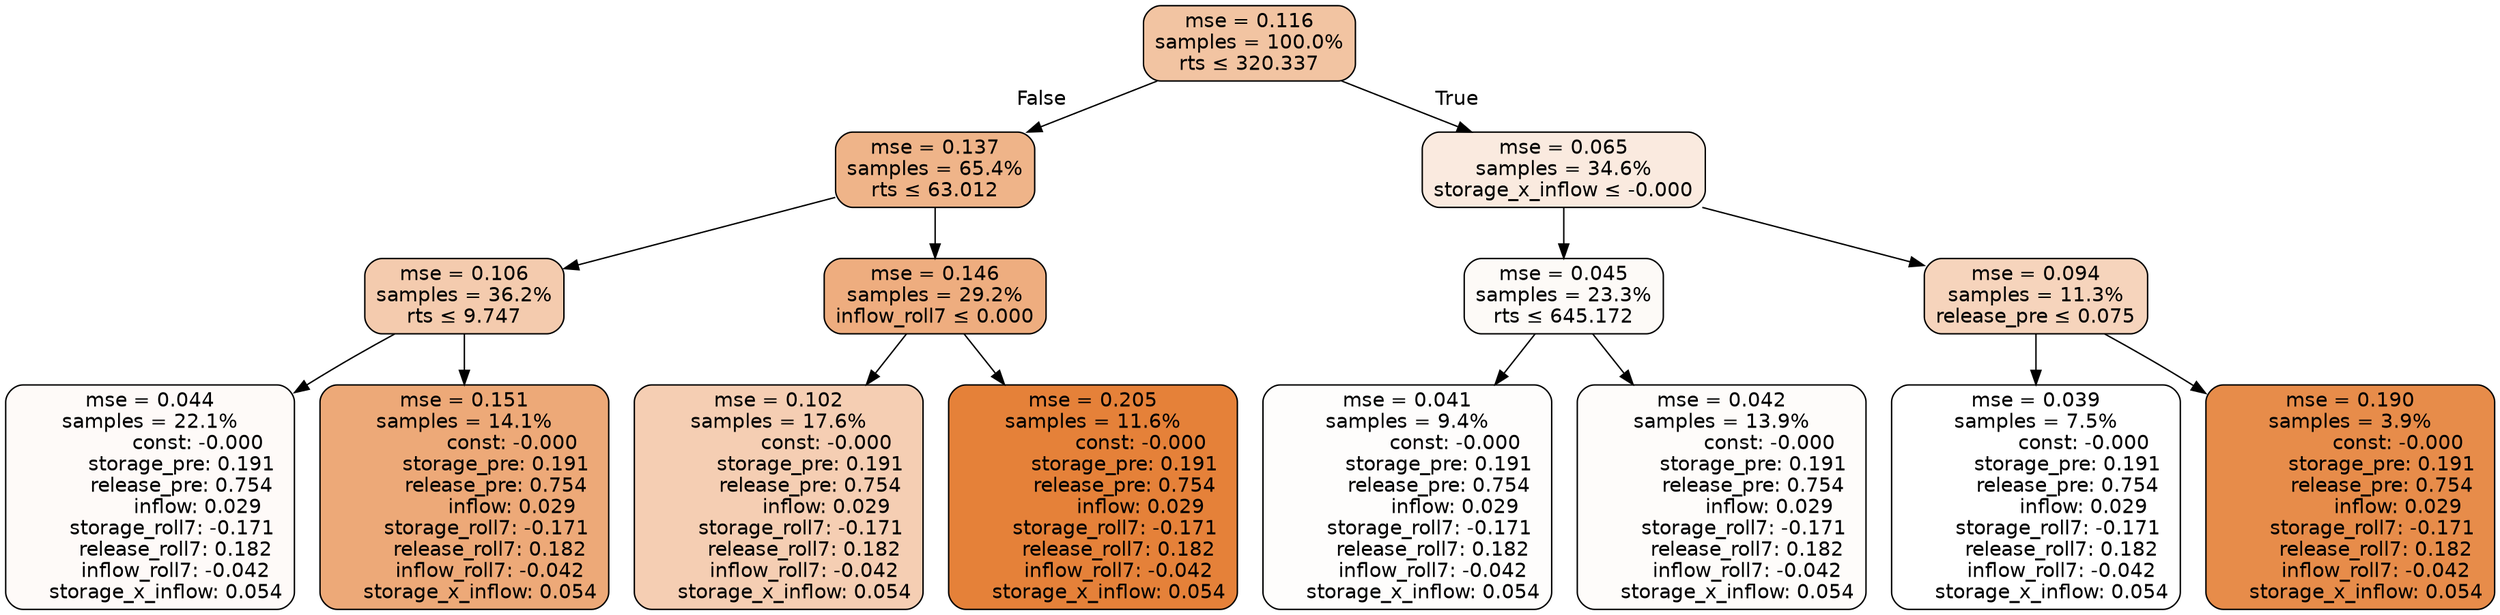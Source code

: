 digraph tree {
node [shape=rectangle, style="filled, rounded", color="black", fontname=helvetica] ;
edge [fontname=helvetica] ;
	"0" [label="mse = 0.116
samples = 100.0%
rts &le; 320.337", fillcolor="#f2c4a2"]
	"1" [label="mse = 0.137
samples = 65.4%
rts &le; 63.012", fillcolor="#efb489"]
	"2" [label="mse = 0.106
samples = 36.2%
rts &le; 9.747", fillcolor="#f4cbae"]
	"3" [label="mse = 0.044
samples = 22.1%
               const: -0.000
          storage_pre: 0.191
          release_pre: 0.754
               inflow: 0.029
       storage_roll7: -0.171
        release_roll7: 0.182
        inflow_roll7: -0.042
     storage_x_inflow: 0.054", fillcolor="#fefaf8"]
	"4" [label="mse = 0.151
samples = 14.1%
               const: -0.000
          storage_pre: 0.191
          release_pre: 0.754
               inflow: 0.029
       storage_roll7: -0.171
        release_roll7: 0.182
        inflow_roll7: -0.042
     storage_x_inflow: 0.054", fillcolor="#eda978"]
	"5" [label="mse = 0.146
samples = 29.2%
inflow_roll7 &le; 0.000", fillcolor="#eead7f"]
	"6" [label="mse = 0.102
samples = 17.6%
               const: -0.000
          storage_pre: 0.191
          release_pre: 0.754
               inflow: 0.029
       storage_roll7: -0.171
        release_roll7: 0.182
        inflow_roll7: -0.042
     storage_x_inflow: 0.054", fillcolor="#f5ceb3"]
	"7" [label="mse = 0.205
samples = 11.6%
               const: -0.000
          storage_pre: 0.191
          release_pre: 0.754
               inflow: 0.029
       storage_roll7: -0.171
        release_roll7: 0.182
        inflow_roll7: -0.042
     storage_x_inflow: 0.054", fillcolor="#e58139"]
	"8" [label="mse = 0.065
samples = 34.6%
storage_x_inflow &le; -0.000", fillcolor="#faeadf"]
	"9" [label="mse = 0.045
samples = 23.3%
rts &le; 645.172", fillcolor="#fdfaf7"]
	"10" [label="mse = 0.041
samples = 9.4%
               const: -0.000
          storage_pre: 0.191
          release_pre: 0.754
               inflow: 0.029
       storage_roll7: -0.171
        release_roll7: 0.182
        inflow_roll7: -0.042
     storage_x_inflow: 0.054", fillcolor="#fefdfc"]
	"11" [label="mse = 0.042
samples = 13.9%
               const: -0.000
          storage_pre: 0.191
          release_pre: 0.754
               inflow: 0.029
       storage_roll7: -0.171
        release_roll7: 0.182
        inflow_roll7: -0.042
     storage_x_inflow: 0.054", fillcolor="#fefcfa"]
	"12" [label="mse = 0.094
samples = 11.3%
release_pre &le; 0.075", fillcolor="#f6d4bc"]
	"13" [label="mse = 0.039
samples = 7.5%
               const: -0.000
          storage_pre: 0.191
          release_pre: 0.754
               inflow: 0.029
       storage_roll7: -0.171
        release_roll7: 0.182
        inflow_roll7: -0.042
     storage_x_inflow: 0.054", fillcolor="#ffffff"]
	"14" [label="mse = 0.190
samples = 3.9%
               const: -0.000
          storage_pre: 0.191
          release_pre: 0.754
               inflow: 0.029
       storage_roll7: -0.171
        release_roll7: 0.182
        inflow_roll7: -0.042
     storage_x_inflow: 0.054", fillcolor="#e78c4a"]

	"0" -> "1" [labeldistance=2.5, labelangle=45, headlabel="False"]
	"1" -> "2"
	"2" -> "3"
	"2" -> "4"
	"1" -> "5"
	"5" -> "6"
	"5" -> "7"
	"0" -> "8" [labeldistance=2.5, labelangle=-45, headlabel="True"]
	"8" -> "9"
	"9" -> "10"
	"9" -> "11"
	"8" -> "12"
	"12" -> "13"
	"12" -> "14"
}